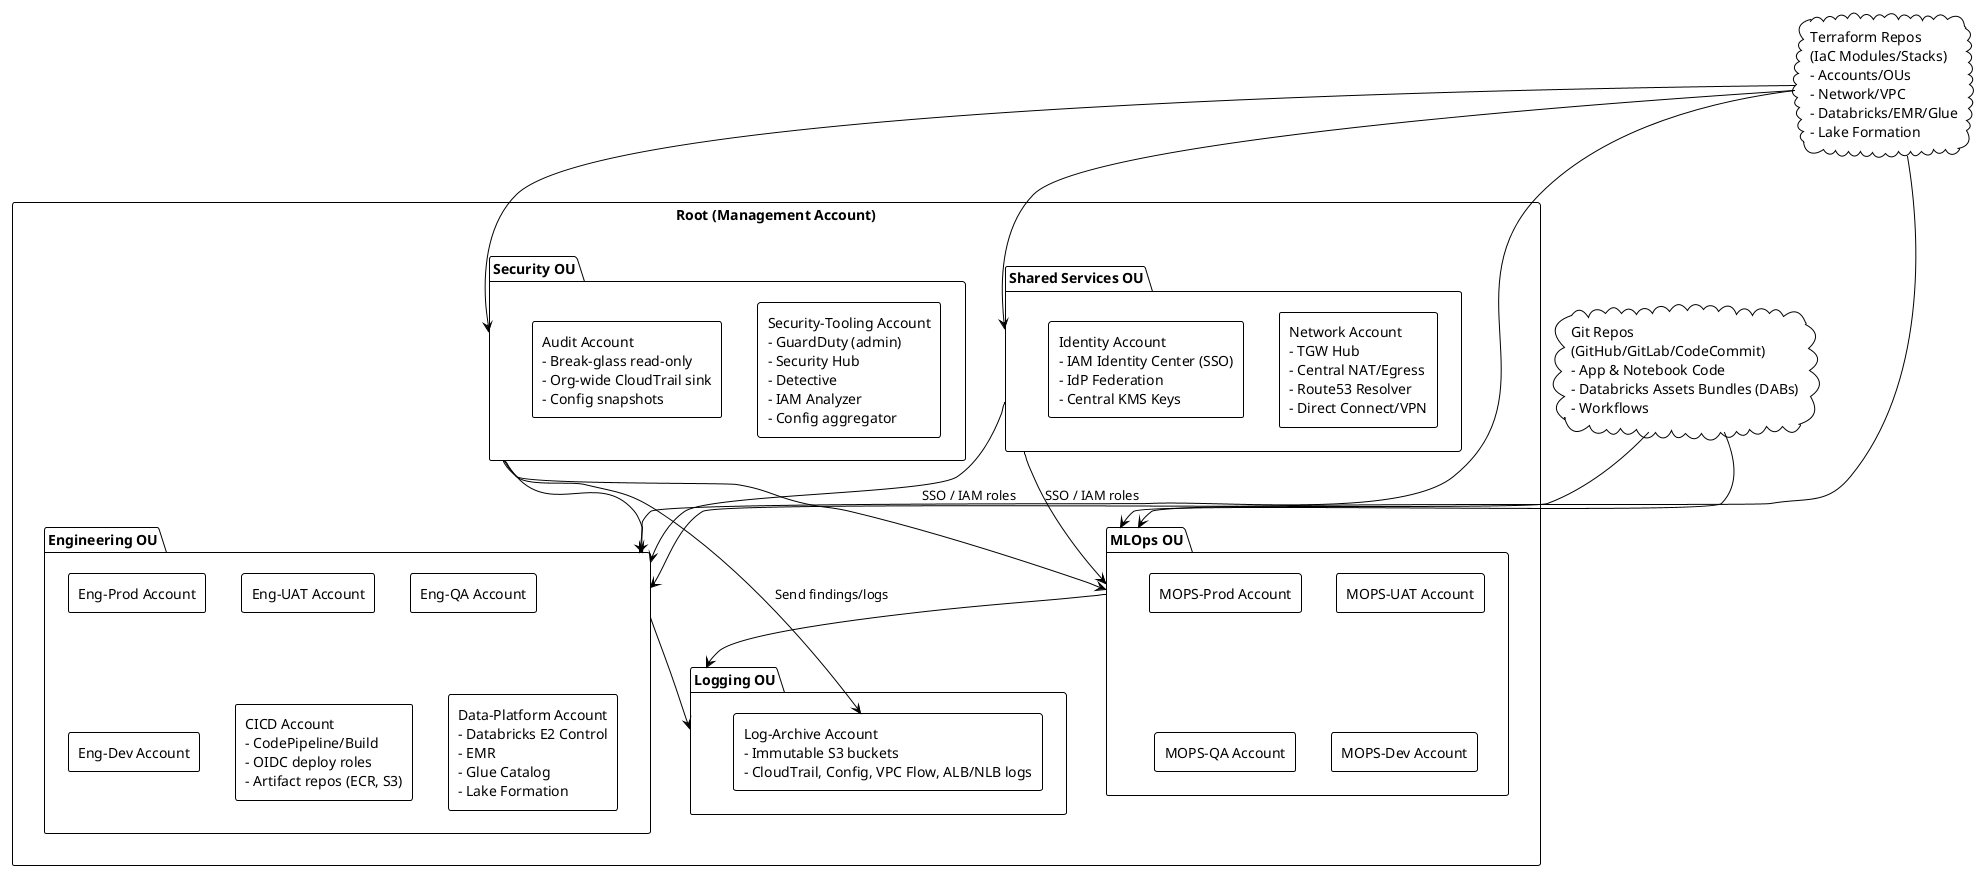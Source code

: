 @startuml
!theme plain

skinparam rectangle {
  BackgroundColor White
  BorderColor Black
}

rectangle "Root (Management Account)" as root {

  folder "Security OU" {
    rectangle "Security-Tooling Account\n- GuardDuty (admin)\n- Security Hub\n- Detective\n- IAM Analyzer\n- Config aggregator" as security_tooling
    rectangle "Audit Account\n- Break-glass read-only\n- Org-wide CloudTrail sink\n- Config snapshots" as audit
  }

  folder "Logging OU" {
    rectangle "Log-Archive Account\n- Immutable S3 buckets\n- CloudTrail, Config, VPC Flow, ALB/NLB logs" as logarchive
  }

  folder "Shared Services OU" {
    rectangle "Network Account\n- TGW Hub\n- Central NAT/Egress\n- Route53 Resolver\n- Direct Connect/VPN" as network
    rectangle "Identity Account\n- IAM Identity Center (SSO)\n- IdP Federation\n- Central KMS Keys" as identity
  }

  folder "Engineering OU" {
    rectangle "Eng-Prod Account" as engprod
    rectangle "Eng-UAT Account" as engu
    rectangle "Eng-QA Account" as engq
    rectangle "Eng-Dev Account" as engd

    rectangle "CICD Account\n- CodePipeline/Build\n- OIDC deploy roles\n- Artifact repos (ECR, S3)" as cicd
    rectangle "Data-Platform Account\n- Databricks E2 Control\n- EMR\n- Glue Catalog\n- Lake Formation" as dataplat
  }

  folder "MLOps OU" {
    rectangle "MOPS-Prod Account" as mprod
    rectangle "MOPS-UAT Account" as muat
    rectangle "MOPS-QA Account" as mqa
    rectangle "MOPS-Dev Account" as mdev
  }
}

' =============================
' EXTERNAL SOURCE CONTROL / IaC
' =============================
cloud "Git Repos\n(GitHub/GitLab/CodeCommit)\n- App & Notebook Code\n- Databricks Assets Bundles (DABs)\n- Workflows" as git

cloud "Terraform Repos\n(IaC Modules/Stacks)\n- Accounts/OUs\n- Network/VPC\n- Databricks/EMR/Glue\n- Lake Formation" as tfrepo

' Place Terraform to the side for clarity
tfrepo -[hidden]-> "MLOps OU" 
git -[hidden]-> "Engineering OU"

'================
' Relationships
'=================

"Security OU"--> logarchive : Send findings/logs
"Security OU" --> "Engineering OU"
"Security OU" --> "MLOps OU"
"Shared Services OU" --> "MLOps OU": SSO / IAM roles
"Shared Services OU" --> "Engineering OU": SSO / IAM roles
"Engineering OU" -->  "Logging OU"
"MLOps OU" --> "Logging OU"

git -->"MLOps OU"
git --> "Engineering OU"

tfrepo --> "MLOps OU"
tfrepo --> "Engineering OU"

tfrepo --> "Security OU"
tfrepo--> "Shared Services OU"


'===========
'LEGEND
'==========
@enduml
